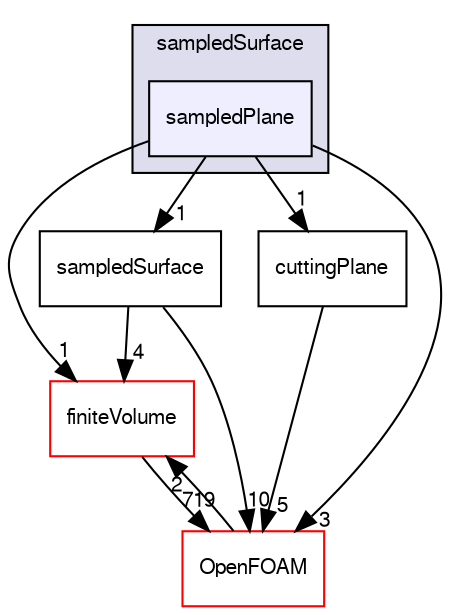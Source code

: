 digraph "src/sampling/sampledSurface/sampledPlane" {
  bgcolor=transparent;
  compound=true
  node [ fontsize="10", fontname="FreeSans"];
  edge [ labelfontsize="10", labelfontname="FreeSans"];
  subgraph clusterdir_daf57321dd7c30092fd489dbb1aa8219 {
    graph [ bgcolor="#ddddee", pencolor="black", label="sampledSurface" fontname="FreeSans", fontsize="10", URL="dir_daf57321dd7c30092fd489dbb1aa8219.html"]
  dir_b3b154a34fa6d5f3d9d22e11892c1201 [shape=box, label="sampledPlane", style="filled", fillcolor="#eeeeff", pencolor="black", URL="dir_b3b154a34fa6d5f3d9d22e11892c1201.html"];
  }
  dir_9bd15774b555cf7259a6fa18f99fe99b [shape=box label="finiteVolume" color="red" URL="dir_9bd15774b555cf7259a6fa18f99fe99b.html"];
  dir_d52de1bc4d4115df4cf40033a334db55 [shape=box label="sampledSurface" URL="dir_d52de1bc4d4115df4cf40033a334db55.html"];
  dir_f8080fda710e406c8061086072eee705 [shape=box label="cuttingPlane" URL="dir_f8080fda710e406c8061086072eee705.html"];
  dir_c5473ff19b20e6ec4dfe5c310b3778a8 [shape=box label="OpenFOAM" color="red" URL="dir_c5473ff19b20e6ec4dfe5c310b3778a8.html"];
  dir_9bd15774b555cf7259a6fa18f99fe99b->dir_c5473ff19b20e6ec4dfe5c310b3778a8 [headlabel="719", labeldistance=1.5 headhref="dir_000727_001706.html"];
  dir_b3b154a34fa6d5f3d9d22e11892c1201->dir_9bd15774b555cf7259a6fa18f99fe99b [headlabel="1", labeldistance=1.5 headhref="dir_002453_000727.html"];
  dir_b3b154a34fa6d5f3d9d22e11892c1201->dir_d52de1bc4d4115df4cf40033a334db55 [headlabel="1", labeldistance=1.5 headhref="dir_002453_002454.html"];
  dir_b3b154a34fa6d5f3d9d22e11892c1201->dir_f8080fda710e406c8061086072eee705 [headlabel="1", labeldistance=1.5 headhref="dir_002453_002421.html"];
  dir_b3b154a34fa6d5f3d9d22e11892c1201->dir_c5473ff19b20e6ec4dfe5c310b3778a8 [headlabel="3", labeldistance=1.5 headhref="dir_002453_001706.html"];
  dir_d52de1bc4d4115df4cf40033a334db55->dir_9bd15774b555cf7259a6fa18f99fe99b [headlabel="4", labeldistance=1.5 headhref="dir_002454_000727.html"];
  dir_d52de1bc4d4115df4cf40033a334db55->dir_c5473ff19b20e6ec4dfe5c310b3778a8 [headlabel="10", labeldistance=1.5 headhref="dir_002454_001706.html"];
  dir_f8080fda710e406c8061086072eee705->dir_c5473ff19b20e6ec4dfe5c310b3778a8 [headlabel="5", labeldistance=1.5 headhref="dir_002421_001706.html"];
  dir_c5473ff19b20e6ec4dfe5c310b3778a8->dir_9bd15774b555cf7259a6fa18f99fe99b [headlabel="2", labeldistance=1.5 headhref="dir_001706_000727.html"];
}
